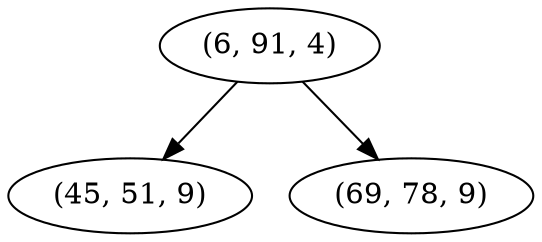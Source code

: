 digraph tree {
    "(6, 91, 4)";
    "(45, 51, 9)";
    "(69, 78, 9)";
    "(6, 91, 4)" -> "(45, 51, 9)";
    "(6, 91, 4)" -> "(69, 78, 9)";
}
